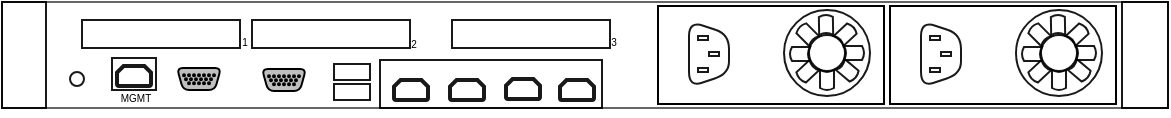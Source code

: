 <mxfile pages="1" version="11.2.8" type="github"><diagram id="IUwTLSUyQmy1lXbIlz36" name="Page-1"><mxGraphModel dx="828" dy="440" grid="1" gridSize="1" guides="1" tooltips="1" connect="1" arrows="1" fold="1" page="1" pageScale="1" pageWidth="850" pageHeight="1100" math="0" shadow="0"><root><mxCell id="0"/><mxCell id="4bQkhvT4Ga9R7pVFR9mO-4" value="Working" parent="0"/><mxCell id="P71XTfEhuK5SKAH7eSlZ-445" value="" style="rounded=0;whiteSpace=wrap;html=1;fillColor=none;strokeColor=#666666;fontColor=#333333;" vertex="1" parent="4bQkhvT4Ga9R7pVFR9mO-4"><mxGeometry x="146" y="174" width="583" height="53" as="geometry"/></mxCell><mxCell id="P71XTfEhuK5SKAH7eSlZ-446" value="" style="rounded=0;whiteSpace=wrap;html=1;strokeColor=#000000;fillColor=none;opacity=90;" vertex="1" parent="4bQkhvT4Ga9R7pVFR9mO-4"><mxGeometry x="146" y="174" width="22" height="53" as="geometry"/></mxCell><mxCell id="P71XTfEhuK5SKAH7eSlZ-447" value="" style="rounded=0;whiteSpace=wrap;html=1;strokeColor=#000000;fillColor=none;opacity=90;" vertex="1" parent="4bQkhvT4Ga9R7pVFR9mO-4"><mxGeometry x="706" y="174" width="23" height="53" as="geometry"/></mxCell><mxCell id="P71XTfEhuK5SKAH7eSlZ-477" value="" style="group;strokeColor=#000000;" vertex="1" connectable="0" parent="4bQkhvT4Ga9R7pVFR9mO-4"><mxGeometry x="590" y="176" width="113" height="49" as="geometry"/></mxCell><mxCell id="P71XTfEhuK5SKAH7eSlZ-448" value="" style="rounded=0;whiteSpace=wrap;html=1;strokeColor=#000000;fillColor=none;opacity=90;" vertex="1" parent="P71XTfEhuK5SKAH7eSlZ-477"><mxGeometry width="113" height="49" as="geometry"/></mxCell><mxCell id="P71XTfEhuK5SKAH7eSlZ-449" value="" style="shape=trapezoid;perimeter=trapezoidPerimeter;whiteSpace=wrap;html=1;strokeColor=#000000;fillColor=none;opacity=90;rotation=90;rounded=1;arcSize=15;comic=0;" vertex="1" parent="P71XTfEhuK5SKAH7eSlZ-477"><mxGeometry x="9" y="14" width="33" height="20" as="geometry"/></mxCell><mxCell id="P71XTfEhuK5SKAH7eSlZ-450" value="" style="rounded=0;whiteSpace=wrap;html=1;comic=0;strokeColor=#000000;fillColor=none;opacity=90;" vertex="1" parent="P71XTfEhuK5SKAH7eSlZ-477"><mxGeometry x="20" y="15" width="5" height="2" as="geometry"/></mxCell><mxCell id="P71XTfEhuK5SKAH7eSlZ-451" value="" style="rounded=0;whiteSpace=wrap;html=1;comic=0;strokeColor=#000000;fillColor=none;opacity=90;" vertex="1" parent="P71XTfEhuK5SKAH7eSlZ-477"><mxGeometry x="20" y="31" width="5" height="2" as="geometry"/></mxCell><mxCell id="P71XTfEhuK5SKAH7eSlZ-452" value="" style="rounded=0;whiteSpace=wrap;html=1;comic=0;strokeColor=#000000;fillColor=none;opacity=90;" vertex="1" parent="P71XTfEhuK5SKAH7eSlZ-477"><mxGeometry x="25.5" y="23" width="5" height="2" as="geometry"/></mxCell><mxCell id="P71XTfEhuK5SKAH7eSlZ-453" value="" style="ellipse;whiteSpace=wrap;html=1;aspect=fixed;rounded=1;comic=0;strokeColor=#000000;fillColor=none;opacity=90;" vertex="1" parent="P71XTfEhuK5SKAH7eSlZ-477"><mxGeometry x="63" y="2" width="43" height="43" as="geometry"/></mxCell><mxCell id="P71XTfEhuK5SKAH7eSlZ-454" value="" style="shape=dataStorage;whiteSpace=wrap;html=1;rounded=1;comic=0;strokeColor=#000000;fillColor=none;opacity=90;" vertex="1" parent="P71XTfEhuK5SKAH7eSlZ-477"><mxGeometry x="66" y="20.5" width="10" height="7" as="geometry"/></mxCell><mxCell id="P71XTfEhuK5SKAH7eSlZ-456" value="" style="ellipse;whiteSpace=wrap;html=1;aspect=fixed;rounded=1;comic=0;strokeColor=#000000;fillColor=none;opacity=90;" vertex="1" parent="P71XTfEhuK5SKAH7eSlZ-477"><mxGeometry x="75.5" y="14.5" width="18" height="18" as="geometry"/></mxCell><mxCell id="P71XTfEhuK5SKAH7eSlZ-457" value="" style="shape=dataStorage;whiteSpace=wrap;html=1;rounded=1;comic=0;strokeColor=#000000;fillColor=none;opacity=90;flipH=1;" vertex="1" parent="P71XTfEhuK5SKAH7eSlZ-477"><mxGeometry x="93" y="20" width="10" height="7" as="geometry"/></mxCell><mxCell id="P71XTfEhuK5SKAH7eSlZ-460" value="" style="shape=dataStorage;whiteSpace=wrap;html=1;rounded=1;comic=0;strokeColor=#000000;fillColor=none;opacity=90;flipH=1;rotation=-43;" vertex="1" parent="P71XTfEhuK5SKAH7eSlZ-477"><mxGeometry x="89" y="10.5" width="10" height="7" as="geometry"/></mxCell><mxCell id="P71XTfEhuK5SKAH7eSlZ-461" value="" style="shape=dataStorage;whiteSpace=wrap;html=1;rounded=1;comic=0;strokeColor=#000000;fillColor=none;opacity=90;flipH=1;rotation=-91;" vertex="1" parent="P71XTfEhuK5SKAH7eSlZ-477"><mxGeometry x="79" y="6" width="10" height="7" as="geometry"/></mxCell><mxCell id="P71XTfEhuK5SKAH7eSlZ-462" value="" style="shape=dataStorage;whiteSpace=wrap;html=1;rounded=1;comic=0;strokeColor=#000000;fillColor=none;opacity=90;flipH=0;rotation=-45;flipV=0;direction=south;" vertex="1" parent="P71XTfEhuK5SKAH7eSlZ-477"><mxGeometry x="71" y="9" width="7" height="10" as="geometry"/></mxCell><mxCell id="P71XTfEhuK5SKAH7eSlZ-474" value="" style="shape=dataStorage;whiteSpace=wrap;html=1;rounded=1;comic=0;strokeColor=#000000;fillColor=none;opacity=90;flipH=1;rotation=40;" vertex="1" parent="P71XTfEhuK5SKAH7eSlZ-477"><mxGeometry x="90" y="29" width="10" height="7" as="geometry"/></mxCell><mxCell id="P71XTfEhuK5SKAH7eSlZ-475" value="" style="shape=dataStorage;whiteSpace=wrap;html=1;rounded=1;comic=0;strokeColor=#000000;fillColor=none;opacity=90;flipH=1;rotation=137;" vertex="1" parent="P71XTfEhuK5SKAH7eSlZ-477"><mxGeometry x="69.5" y="29.5" width="10" height="7" as="geometry"/></mxCell><mxCell id="P71XTfEhuK5SKAH7eSlZ-476" value="" style="shape=dataStorage;whiteSpace=wrap;html=1;rounded=1;comic=0;strokeColor=#000000;fillColor=none;opacity=90;flipH=0;rotation=180;flipV=0;direction=south;" vertex="1" parent="P71XTfEhuK5SKAH7eSlZ-477"><mxGeometry x="81" y="32" width="7" height="10" as="geometry"/></mxCell><mxCell id="P71XTfEhuK5SKAH7eSlZ-478" value="" style="group;strokeColor=#000000;" vertex="1" connectable="0" parent="4bQkhvT4Ga9R7pVFR9mO-4"><mxGeometry x="474" y="176" width="113" height="49" as="geometry"/></mxCell><mxCell id="P71XTfEhuK5SKAH7eSlZ-479" value="" style="rounded=0;whiteSpace=wrap;html=1;strokeColor=#000000;fillColor=none;opacity=90;" vertex="1" parent="P71XTfEhuK5SKAH7eSlZ-478"><mxGeometry width="113" height="49" as="geometry"/></mxCell><mxCell id="P71XTfEhuK5SKAH7eSlZ-480" value="" style="shape=trapezoid;perimeter=trapezoidPerimeter;whiteSpace=wrap;html=1;strokeColor=#000000;fillColor=none;opacity=90;rotation=90;rounded=1;arcSize=15;comic=0;" vertex="1" parent="P71XTfEhuK5SKAH7eSlZ-478"><mxGeometry x="9" y="14" width="33" height="20" as="geometry"/></mxCell><mxCell id="P71XTfEhuK5SKAH7eSlZ-481" value="" style="rounded=0;whiteSpace=wrap;html=1;comic=0;strokeColor=#000000;fillColor=none;opacity=90;" vertex="1" parent="P71XTfEhuK5SKAH7eSlZ-478"><mxGeometry x="20" y="15" width="5" height="2" as="geometry"/></mxCell><mxCell id="P71XTfEhuK5SKAH7eSlZ-482" value="" style="rounded=0;whiteSpace=wrap;html=1;comic=0;strokeColor=#000000;fillColor=none;opacity=90;" vertex="1" parent="P71XTfEhuK5SKAH7eSlZ-478"><mxGeometry x="20" y="31" width="5" height="2" as="geometry"/></mxCell><mxCell id="P71XTfEhuK5SKAH7eSlZ-483" value="" style="rounded=0;whiteSpace=wrap;html=1;comic=0;strokeColor=#000000;fillColor=none;opacity=90;" vertex="1" parent="P71XTfEhuK5SKAH7eSlZ-478"><mxGeometry x="25.5" y="23" width="5" height="2" as="geometry"/></mxCell><mxCell id="P71XTfEhuK5SKAH7eSlZ-484" value="" style="ellipse;whiteSpace=wrap;html=1;aspect=fixed;rounded=1;comic=0;strokeColor=#000000;fillColor=none;opacity=90;" vertex="1" parent="P71XTfEhuK5SKAH7eSlZ-478"><mxGeometry x="63" y="2" width="43" height="43" as="geometry"/></mxCell><mxCell id="P71XTfEhuK5SKAH7eSlZ-485" value="" style="shape=dataStorage;whiteSpace=wrap;html=1;rounded=1;comic=0;strokeColor=#000000;fillColor=none;opacity=90;" vertex="1" parent="P71XTfEhuK5SKAH7eSlZ-478"><mxGeometry x="66" y="20.5" width="10" height="7" as="geometry"/></mxCell><mxCell id="P71XTfEhuK5SKAH7eSlZ-486" value="" style="ellipse;whiteSpace=wrap;html=1;aspect=fixed;rounded=1;comic=0;strokeColor=#000000;fillColor=none;opacity=90;" vertex="1" parent="P71XTfEhuK5SKAH7eSlZ-478"><mxGeometry x="75.5" y="14.5" width="18" height="18" as="geometry"/></mxCell><mxCell id="P71XTfEhuK5SKAH7eSlZ-487" value="" style="shape=dataStorage;whiteSpace=wrap;html=1;rounded=1;comic=0;strokeColor=#000000;fillColor=none;opacity=90;flipH=1;" vertex="1" parent="P71XTfEhuK5SKAH7eSlZ-478"><mxGeometry x="93" y="20" width="10" height="7" as="geometry"/></mxCell><mxCell id="P71XTfEhuK5SKAH7eSlZ-488" value="" style="shape=dataStorage;whiteSpace=wrap;html=1;rounded=1;comic=0;strokeColor=#000000;fillColor=none;opacity=90;flipH=1;rotation=-43;" vertex="1" parent="P71XTfEhuK5SKAH7eSlZ-478"><mxGeometry x="89" y="10.5" width="10" height="7" as="geometry"/></mxCell><mxCell id="P71XTfEhuK5SKAH7eSlZ-489" value="" style="shape=dataStorage;whiteSpace=wrap;html=1;rounded=1;comic=0;strokeColor=#000000;fillColor=none;opacity=90;flipH=1;rotation=-91;" vertex="1" parent="P71XTfEhuK5SKAH7eSlZ-478"><mxGeometry x="79" y="6" width="10" height="7" as="geometry"/></mxCell><mxCell id="P71XTfEhuK5SKAH7eSlZ-490" value="" style="shape=dataStorage;whiteSpace=wrap;html=1;rounded=1;comic=0;strokeColor=#000000;fillColor=none;opacity=90;flipH=0;rotation=-45;flipV=0;direction=south;" vertex="1" parent="P71XTfEhuK5SKAH7eSlZ-478"><mxGeometry x="71" y="9" width="7" height="10" as="geometry"/></mxCell><mxCell id="P71XTfEhuK5SKAH7eSlZ-491" value="" style="shape=dataStorage;whiteSpace=wrap;html=1;rounded=1;comic=0;strokeColor=#000000;fillColor=none;opacity=90;flipH=1;rotation=40;" vertex="1" parent="P71XTfEhuK5SKAH7eSlZ-478"><mxGeometry x="90" y="29" width="10" height="7" as="geometry"/></mxCell><mxCell id="P71XTfEhuK5SKAH7eSlZ-492" value="" style="shape=dataStorage;whiteSpace=wrap;html=1;rounded=1;comic=0;strokeColor=#000000;fillColor=none;opacity=90;flipH=1;rotation=137;" vertex="1" parent="P71XTfEhuK5SKAH7eSlZ-478"><mxGeometry x="69.5" y="29.5" width="10" height="7" as="geometry"/></mxCell><mxCell id="P71XTfEhuK5SKAH7eSlZ-493" value="" style="shape=dataStorage;whiteSpace=wrap;html=1;rounded=1;comic=0;strokeColor=#000000;fillColor=none;opacity=90;flipH=0;rotation=180;flipV=0;direction=south;" vertex="1" parent="P71XTfEhuK5SKAH7eSlZ-478"><mxGeometry x="81" y="32" width="7" height="10" as="geometry"/></mxCell><mxCell id="P71XTfEhuK5SKAH7eSlZ-494" value="" style="rounded=0;whiteSpace=wrap;html=1;comic=0;strokeColor=#000000;fillColor=none;opacity=90;" vertex="1" parent="4bQkhvT4Ga9R7pVFR9mO-4"><mxGeometry x="186" y="183" width="79" height="14" as="geometry"/></mxCell><mxCell id="P71XTfEhuK5SKAH7eSlZ-495" value="" style="rounded=0;whiteSpace=wrap;html=1;comic=0;strokeColor=#000000;fillColor=none;opacity=90;" vertex="1" parent="4bQkhvT4Ga9R7pVFR9mO-4"><mxGeometry x="271" y="183" width="79" height="14" as="geometry"/></mxCell><mxCell id="P71XTfEhuK5SKAH7eSlZ-496" value="" style="rounded=0;whiteSpace=wrap;html=1;comic=0;strokeColor=#000000;fillColor=none;opacity=90;" vertex="1" parent="4bQkhvT4Ga9R7pVFR9mO-4"><mxGeometry x="371" y="183" width="79" height="14" as="geometry"/></mxCell><mxCell id="P71XTfEhuK5SKAH7eSlZ-497" value="" style="ellipse;whiteSpace=wrap;html=1;aspect=fixed;rounded=1;comic=0;strokeColor=#000000;fillColor=none;opacity=90;" vertex="1" parent="4bQkhvT4Ga9R7pVFR9mO-4"><mxGeometry x="180" y="209" width="7" height="7" as="geometry"/></mxCell><mxCell id="P71XTfEhuK5SKAH7eSlZ-498" value="" style="rounded=0;whiteSpace=wrap;html=1;comic=0;strokeColor=#000000;fillColor=none;opacity=90;" vertex="1" parent="4bQkhvT4Ga9R7pVFR9mO-4"><mxGeometry x="201" y="202" width="22" height="16" as="geometry"/></mxCell><mxCell id="P71XTfEhuK5SKAH7eSlZ-499" value="" style="rounded=0;whiteSpace=wrap;html=1;comic=0;strokeColor=#000000;fillColor=none;opacity=90;" vertex="1" parent="4bQkhvT4Ga9R7pVFR9mO-4"><mxGeometry x="312" y="205" width="18" height="8" as="geometry"/></mxCell><mxCell id="P71XTfEhuK5SKAH7eSlZ-500" value="" style="rounded=0;whiteSpace=wrap;html=1;comic=0;strokeColor=#000000;fillColor=none;opacity=90;" vertex="1" parent="4bQkhvT4Ga9R7pVFR9mO-4"><mxGeometry x="312" y="215" width="18" height="8" as="geometry"/></mxCell><mxCell id="P71XTfEhuK5SKAH7eSlZ-711" value="" style="group;rotation=90;" vertex="1" connectable="0" parent="4bQkhvT4Ga9R7pVFR9mO-4"><mxGeometry x="281.5" y="202" width="13.5" height="22" as="geometry"/></mxCell><mxCell id="P71XTfEhuK5SKAH7eSlZ-712" value="" style="shape=trapezoid;perimeter=trapezoidPerimeter;whiteSpace=wrap;html=1;fillColor=#BFBFBF;rounded=1;rotation=90;direction=south;arcSize=6;size=0.14;" vertex="1" parent="P71XTfEhuK5SKAH7eSlZ-711"><mxGeometry width="11" height="22" as="geometry"/></mxCell><mxCell id="P71XTfEhuK5SKAH7eSlZ-713" value="" style="group" vertex="1" connectable="0" parent="P71XTfEhuK5SKAH7eSlZ-711"><mxGeometry x="-2.5" y="8.594" width="16" height="5" as="geometry"/></mxCell><mxCell id="P71XTfEhuK5SKAH7eSlZ-714" value="" style="ellipse;whiteSpace=wrap;html=1;aspect=fixed;rounded=1;fillColor=#BFBFBF;rotation=90;" vertex="1" parent="P71XTfEhuK5SKAH7eSlZ-713"><mxGeometry x="13.5" y="2" width="1" height="1" as="geometry"/></mxCell><mxCell id="P71XTfEhuK5SKAH7eSlZ-715" value="" style="ellipse;whiteSpace=wrap;html=1;aspect=fixed;rounded=1;fillColor=#BFBFBF;rotation=90;" vertex="1" parent="P71XTfEhuK5SKAH7eSlZ-713"><mxGeometry x="11" y="2" width="1" height="1" as="geometry"/></mxCell><mxCell id="P71XTfEhuK5SKAH7eSlZ-716" value="" style="ellipse;whiteSpace=wrap;html=1;aspect=fixed;rounded=1;fillColor=#BFBFBF;rotation=90;" vertex="1" parent="P71XTfEhuK5SKAH7eSlZ-713"><mxGeometry x="6" y="2" width="1" height="1" as="geometry"/></mxCell><mxCell id="P71XTfEhuK5SKAH7eSlZ-717" value="" style="ellipse;whiteSpace=wrap;html=1;aspect=fixed;rounded=1;fillColor=#BFBFBF;rotation=90;" vertex="1" parent="P71XTfEhuK5SKAH7eSlZ-713"><mxGeometry x="8.5" y="2" width="1" height="1" as="geometry"/></mxCell><mxCell id="P71XTfEhuK5SKAH7eSlZ-718" value="" style="ellipse;whiteSpace=wrap;html=1;aspect=fixed;rounded=1;fillColor=#BFBFBF;rotation=90;" vertex="1" parent="P71XTfEhuK5SKAH7eSlZ-713"><mxGeometry x="3.5" y="2" width="1" height="1" as="geometry"/></mxCell><mxCell id="P71XTfEhuK5SKAH7eSlZ-719" value="" style="ellipse;whiteSpace=wrap;html=1;aspect=fixed;rounded=1;fillColor=#BFBFBF;rotation=90;" vertex="1" parent="P71XTfEhuK5SKAH7eSlZ-713"><mxGeometry x="1" y="2" width="1" height="1" as="geometry"/></mxCell><mxCell id="P71XTfEhuK5SKAH7eSlZ-720" value="" style="ellipse;whiteSpace=wrap;html=1;aspect=fixed;rounded=1;fillColor=#BFBFBF;rotation=90;" vertex="1" parent="P71XTfEhuK5SKAH7eSlZ-713"><mxGeometry x="12.5" width="1" height="1" as="geometry"/></mxCell><mxCell id="P71XTfEhuK5SKAH7eSlZ-721" value="" style="ellipse;whiteSpace=wrap;html=1;aspect=fixed;rounded=1;fillColor=#BFBFBF;rotation=90;" vertex="1" parent="P71XTfEhuK5SKAH7eSlZ-713"><mxGeometry x="15" width="1" height="1" as="geometry"/></mxCell><mxCell id="P71XTfEhuK5SKAH7eSlZ-722" value="" style="ellipse;whiteSpace=wrap;html=1;aspect=fixed;rounded=1;fillColor=#BFBFBF;rotation=90;" vertex="1" parent="P71XTfEhuK5SKAH7eSlZ-713"><mxGeometry x="10" width="1" height="1" as="geometry"/></mxCell><mxCell id="P71XTfEhuK5SKAH7eSlZ-723" value="" style="ellipse;whiteSpace=wrap;html=1;aspect=fixed;rounded=1;fillColor=#BFBFBF;rotation=90;" vertex="1" parent="P71XTfEhuK5SKAH7eSlZ-713"><mxGeometry x="5" width="1" height="1" as="geometry"/></mxCell><mxCell id="P71XTfEhuK5SKAH7eSlZ-724" value="" style="ellipse;whiteSpace=wrap;html=1;aspect=fixed;rounded=1;fillColor=#BFBFBF;rotation=90;" vertex="1" parent="P71XTfEhuK5SKAH7eSlZ-713"><mxGeometry x="7.5" width="1" height="1" as="geometry"/></mxCell><mxCell id="P71XTfEhuK5SKAH7eSlZ-725" value="" style="ellipse;whiteSpace=wrap;html=1;aspect=fixed;rounded=1;fillColor=#BFBFBF;rotation=90;" vertex="1" parent="P71XTfEhuK5SKAH7eSlZ-713"><mxGeometry x="2.5" width="1" height="1" as="geometry"/></mxCell><mxCell id="P71XTfEhuK5SKAH7eSlZ-726" value="" style="ellipse;whiteSpace=wrap;html=1;aspect=fixed;rounded=1;fillColor=#BFBFBF;rotation=90;" vertex="1" parent="P71XTfEhuK5SKAH7eSlZ-713"><mxGeometry width="1" height="1" as="geometry"/></mxCell><mxCell id="P71XTfEhuK5SKAH7eSlZ-727" value="" style="ellipse;whiteSpace=wrap;html=1;aspect=fixed;rounded=1;fillColor=#BFBFBF;rotation=90;" vertex="1" parent="P71XTfEhuK5SKAH7eSlZ-713"><mxGeometry x="12.5" y="4" width="1" height="1" as="geometry"/></mxCell><mxCell id="P71XTfEhuK5SKAH7eSlZ-728" value="" style="ellipse;whiteSpace=wrap;html=1;aspect=fixed;rounded=1;fillColor=#BFBFBF;rotation=90;" vertex="1" parent="P71XTfEhuK5SKAH7eSlZ-713"><mxGeometry x="7.5" y="4" width="1" height="1" as="geometry"/></mxCell><mxCell id="P71XTfEhuK5SKAH7eSlZ-729" value="" style="ellipse;whiteSpace=wrap;html=1;aspect=fixed;rounded=1;fillColor=#BFBFBF;rotation=90;" vertex="1" parent="P71XTfEhuK5SKAH7eSlZ-713"><mxGeometry x="10" y="4" width="1" height="1" as="geometry"/></mxCell><mxCell id="P71XTfEhuK5SKAH7eSlZ-730" value="" style="ellipse;whiteSpace=wrap;html=1;aspect=fixed;rounded=1;fillColor=#BFBFBF;rotation=90;" vertex="1" parent="P71XTfEhuK5SKAH7eSlZ-713"><mxGeometry x="5" y="4" width="1" height="1" as="geometry"/></mxCell><mxCell id="P71XTfEhuK5SKAH7eSlZ-731" value="" style="ellipse;whiteSpace=wrap;html=1;aspect=fixed;rounded=1;fillColor=#BFBFBF;rotation=90;" vertex="1" parent="P71XTfEhuK5SKAH7eSlZ-713"><mxGeometry x="2.5" y="4" width="1" height="1" as="geometry"/></mxCell><mxCell id="P71XTfEhuK5SKAH7eSlZ-733" value="" style="group;rotation=90;" vertex="1" connectable="0" parent="4bQkhvT4Ga9R7pVFR9mO-4"><mxGeometry x="239" y="201.5" width="13.5" height="22" as="geometry"/></mxCell><mxCell id="P71XTfEhuK5SKAH7eSlZ-734" value="" style="shape=trapezoid;perimeter=trapezoidPerimeter;whiteSpace=wrap;html=1;fillColor=#BFBFBF;rounded=1;rotation=90;direction=south;arcSize=6;size=0.14;" vertex="1" parent="P71XTfEhuK5SKAH7eSlZ-733"><mxGeometry width="11" height="22" as="geometry"/></mxCell><mxCell id="P71XTfEhuK5SKAH7eSlZ-735" value="" style="group" vertex="1" connectable="0" parent="P71XTfEhuK5SKAH7eSlZ-733"><mxGeometry x="-2.5" y="8.594" width="16" height="5" as="geometry"/></mxCell><mxCell id="P71XTfEhuK5SKAH7eSlZ-736" value="" style="ellipse;whiteSpace=wrap;html=1;aspect=fixed;rounded=1;fillColor=#BFBFBF;rotation=90;" vertex="1" parent="P71XTfEhuK5SKAH7eSlZ-735"><mxGeometry x="13.5" y="2" width="1" height="1" as="geometry"/></mxCell><mxCell id="P71XTfEhuK5SKAH7eSlZ-737" value="" style="ellipse;whiteSpace=wrap;html=1;aspect=fixed;rounded=1;fillColor=#BFBFBF;rotation=90;" vertex="1" parent="P71XTfEhuK5SKAH7eSlZ-735"><mxGeometry x="11" y="2" width="1" height="1" as="geometry"/></mxCell><mxCell id="P71XTfEhuK5SKAH7eSlZ-738" value="" style="ellipse;whiteSpace=wrap;html=1;aspect=fixed;rounded=1;fillColor=#BFBFBF;rotation=90;" vertex="1" parent="P71XTfEhuK5SKAH7eSlZ-735"><mxGeometry x="6" y="2" width="1" height="1" as="geometry"/></mxCell><mxCell id="P71XTfEhuK5SKAH7eSlZ-739" value="" style="ellipse;whiteSpace=wrap;html=1;aspect=fixed;rounded=1;fillColor=#BFBFBF;rotation=90;" vertex="1" parent="P71XTfEhuK5SKAH7eSlZ-735"><mxGeometry x="8.5" y="2" width="1" height="1" as="geometry"/></mxCell><mxCell id="P71XTfEhuK5SKAH7eSlZ-740" value="" style="ellipse;whiteSpace=wrap;html=1;aspect=fixed;rounded=1;fillColor=#BFBFBF;rotation=90;" vertex="1" parent="P71XTfEhuK5SKAH7eSlZ-735"><mxGeometry x="3.5" y="2" width="1" height="1" as="geometry"/></mxCell><mxCell id="P71XTfEhuK5SKAH7eSlZ-741" value="" style="ellipse;whiteSpace=wrap;html=1;aspect=fixed;rounded=1;fillColor=#BFBFBF;rotation=90;" vertex="1" parent="P71XTfEhuK5SKAH7eSlZ-735"><mxGeometry x="1" y="2" width="1" height="1" as="geometry"/></mxCell><mxCell id="P71XTfEhuK5SKAH7eSlZ-742" value="" style="ellipse;whiteSpace=wrap;html=1;aspect=fixed;rounded=1;fillColor=#BFBFBF;rotation=90;" vertex="1" parent="P71XTfEhuK5SKAH7eSlZ-735"><mxGeometry x="12.5" width="1" height="1" as="geometry"/></mxCell><mxCell id="P71XTfEhuK5SKAH7eSlZ-743" value="" style="ellipse;whiteSpace=wrap;html=1;aspect=fixed;rounded=1;fillColor=#BFBFBF;rotation=90;" vertex="1" parent="P71XTfEhuK5SKAH7eSlZ-735"><mxGeometry x="15" width="1" height="1" as="geometry"/></mxCell><mxCell id="P71XTfEhuK5SKAH7eSlZ-744" value="" style="ellipse;whiteSpace=wrap;html=1;aspect=fixed;rounded=1;fillColor=#BFBFBF;rotation=90;" vertex="1" parent="P71XTfEhuK5SKAH7eSlZ-735"><mxGeometry x="10" width="1" height="1" as="geometry"/></mxCell><mxCell id="P71XTfEhuK5SKAH7eSlZ-745" value="" style="ellipse;whiteSpace=wrap;html=1;aspect=fixed;rounded=1;fillColor=#BFBFBF;rotation=90;" vertex="1" parent="P71XTfEhuK5SKAH7eSlZ-735"><mxGeometry x="5" width="1" height="1" as="geometry"/></mxCell><mxCell id="P71XTfEhuK5SKAH7eSlZ-746" value="" style="ellipse;whiteSpace=wrap;html=1;aspect=fixed;rounded=1;fillColor=#BFBFBF;rotation=90;" vertex="1" parent="P71XTfEhuK5SKAH7eSlZ-735"><mxGeometry x="7.5" width="1" height="1" as="geometry"/></mxCell><mxCell id="P71XTfEhuK5SKAH7eSlZ-747" value="" style="ellipse;whiteSpace=wrap;html=1;aspect=fixed;rounded=1;fillColor=#BFBFBF;rotation=90;" vertex="1" parent="P71XTfEhuK5SKAH7eSlZ-735"><mxGeometry x="2.5" width="1" height="1" as="geometry"/></mxCell><mxCell id="P71XTfEhuK5SKAH7eSlZ-748" value="" style="ellipse;whiteSpace=wrap;html=1;aspect=fixed;rounded=1;fillColor=#BFBFBF;rotation=90;" vertex="1" parent="P71XTfEhuK5SKAH7eSlZ-735"><mxGeometry width="1" height="1" as="geometry"/></mxCell><mxCell id="P71XTfEhuK5SKAH7eSlZ-749" value="" style="ellipse;whiteSpace=wrap;html=1;aspect=fixed;rounded=1;fillColor=#BFBFBF;rotation=90;" vertex="1" parent="P71XTfEhuK5SKAH7eSlZ-735"><mxGeometry x="12.5" y="4" width="1" height="1" as="geometry"/></mxCell><mxCell id="P71XTfEhuK5SKAH7eSlZ-750" value="" style="ellipse;whiteSpace=wrap;html=1;aspect=fixed;rounded=1;fillColor=#BFBFBF;rotation=90;" vertex="1" parent="P71XTfEhuK5SKAH7eSlZ-735"><mxGeometry x="7.5" y="4" width="1" height="1" as="geometry"/></mxCell><mxCell id="P71XTfEhuK5SKAH7eSlZ-751" value="" style="ellipse;whiteSpace=wrap;html=1;aspect=fixed;rounded=1;fillColor=#BFBFBF;rotation=90;" vertex="1" parent="P71XTfEhuK5SKAH7eSlZ-735"><mxGeometry x="10" y="4" width="1" height="1" as="geometry"/></mxCell><mxCell id="P71XTfEhuK5SKAH7eSlZ-752" value="" style="ellipse;whiteSpace=wrap;html=1;aspect=fixed;rounded=1;fillColor=#BFBFBF;rotation=90;" vertex="1" parent="P71XTfEhuK5SKAH7eSlZ-735"><mxGeometry x="5" y="4" width="1" height="1" as="geometry"/></mxCell><mxCell id="P71XTfEhuK5SKAH7eSlZ-753" value="" style="ellipse;whiteSpace=wrap;html=1;aspect=fixed;rounded=1;fillColor=#BFBFBF;rotation=90;" vertex="1" parent="P71XTfEhuK5SKAH7eSlZ-735"><mxGeometry x="2.5" y="4" width="1" height="1" as="geometry"/></mxCell><mxCell id="P71XTfEhuK5SKAH7eSlZ-754" value="" style="rounded=0;whiteSpace=wrap;html=1;comic=0;strokeColor=#000000;fillColor=none;opacity=90;" vertex="1" parent="4bQkhvT4Ga9R7pVFR9mO-4"><mxGeometry x="335" y="203" width="111" height="24" as="geometry"/></mxCell><mxCell id="P71XTfEhuK5SKAH7eSlZ-756" value="MGMT" style="text;html=1;strokeColor=none;fillColor=none;align=center;verticalAlign=middle;whiteSpace=wrap;rounded=0;comic=0;opacity=90;fontSize=5;" vertex="1" parent="4bQkhvT4Ga9R7pVFR9mO-4"><mxGeometry x="192.5" y="211" width="40" height="20" as="geometry"/></mxCell><mxCell id="P71XTfEhuK5SKAH7eSlZ-757" value="1" style="text;html=1;strokeColor=none;fillColor=none;align=center;verticalAlign=middle;whiteSpace=wrap;rounded=0;comic=0;opacity=90;fontSize=5;" vertex="1" parent="4bQkhvT4Ga9R7pVFR9mO-4"><mxGeometry x="262" y="189" width="11" height="8" as="geometry"/></mxCell><mxCell id="P71XTfEhuK5SKAH7eSlZ-758" value="2" style="text;html=1;strokeColor=none;fillColor=none;align=center;verticalAlign=middle;whiteSpace=wrap;rounded=0;comic=0;opacity=90;fontSize=5;" vertex="1" parent="4bQkhvT4Ga9R7pVFR9mO-4"><mxGeometry x="332" y="190" width="40" height="7" as="geometry"/></mxCell><mxCell id="P71XTfEhuK5SKAH7eSlZ-759" value="3" style="text;html=1;strokeColor=none;fillColor=none;align=center;verticalAlign=middle;whiteSpace=wrap;rounded=0;comic=0;opacity=90;fontSize=5;" vertex="1" parent="4bQkhvT4Ga9R7pVFR9mO-4"><mxGeometry x="432" y="189" width="40" height="8" as="geometry"/></mxCell><mxCell id="P71XTfEhuK5SKAH7eSlZ-765" value="" style="strokeWidth=2;html=1;shape=mxgraph.flowchart.loop_limit;whiteSpace=wrap;rounded=1;comic=0;fillColor=none;fontSize=5;opacity=90;" vertex="1" parent="4bQkhvT4Ga9R7pVFR9mO-4"><mxGeometry x="342" y="213" width="17" height="10" as="geometry"/></mxCell><mxCell id="P71XTfEhuK5SKAH7eSlZ-766" value="" style="strokeWidth=2;html=1;shape=mxgraph.flowchart.loop_limit;whiteSpace=wrap;rounded=1;comic=0;fillColor=none;fontSize=5;opacity=90;" vertex="1" parent="4bQkhvT4Ga9R7pVFR9mO-4"><mxGeometry x="370" y="213" width="17" height="10" as="geometry"/></mxCell><mxCell id="P71XTfEhuK5SKAH7eSlZ-769" value="" style="strokeWidth=2;html=1;shape=mxgraph.flowchart.loop_limit;whiteSpace=wrap;rounded=1;comic=0;fillColor=none;fontSize=5;opacity=90;" vertex="1" parent="4bQkhvT4Ga9R7pVFR9mO-4"><mxGeometry x="398" y="212.5" width="17" height="10" as="geometry"/></mxCell><mxCell id="P71XTfEhuK5SKAH7eSlZ-770" value="" style="strokeWidth=2;html=1;shape=mxgraph.flowchart.loop_limit;whiteSpace=wrap;rounded=1;comic=0;fillColor=none;fontSize=5;opacity=90;" vertex="1" parent="4bQkhvT4Ga9R7pVFR9mO-4"><mxGeometry x="425" y="213" width="17" height="10" as="geometry"/></mxCell><mxCell id="P71XTfEhuK5SKAH7eSlZ-771" value="" style="strokeWidth=2;html=1;shape=mxgraph.flowchart.loop_limit;whiteSpace=wrap;rounded=1;comic=0;fillColor=none;fontSize=5;opacity=90;" vertex="1" parent="4bQkhvT4Ga9R7pVFR9mO-4"><mxGeometry x="203.5" y="206" width="17" height="10" as="geometry"/></mxCell></root></mxGraphModel></diagram></mxfile>